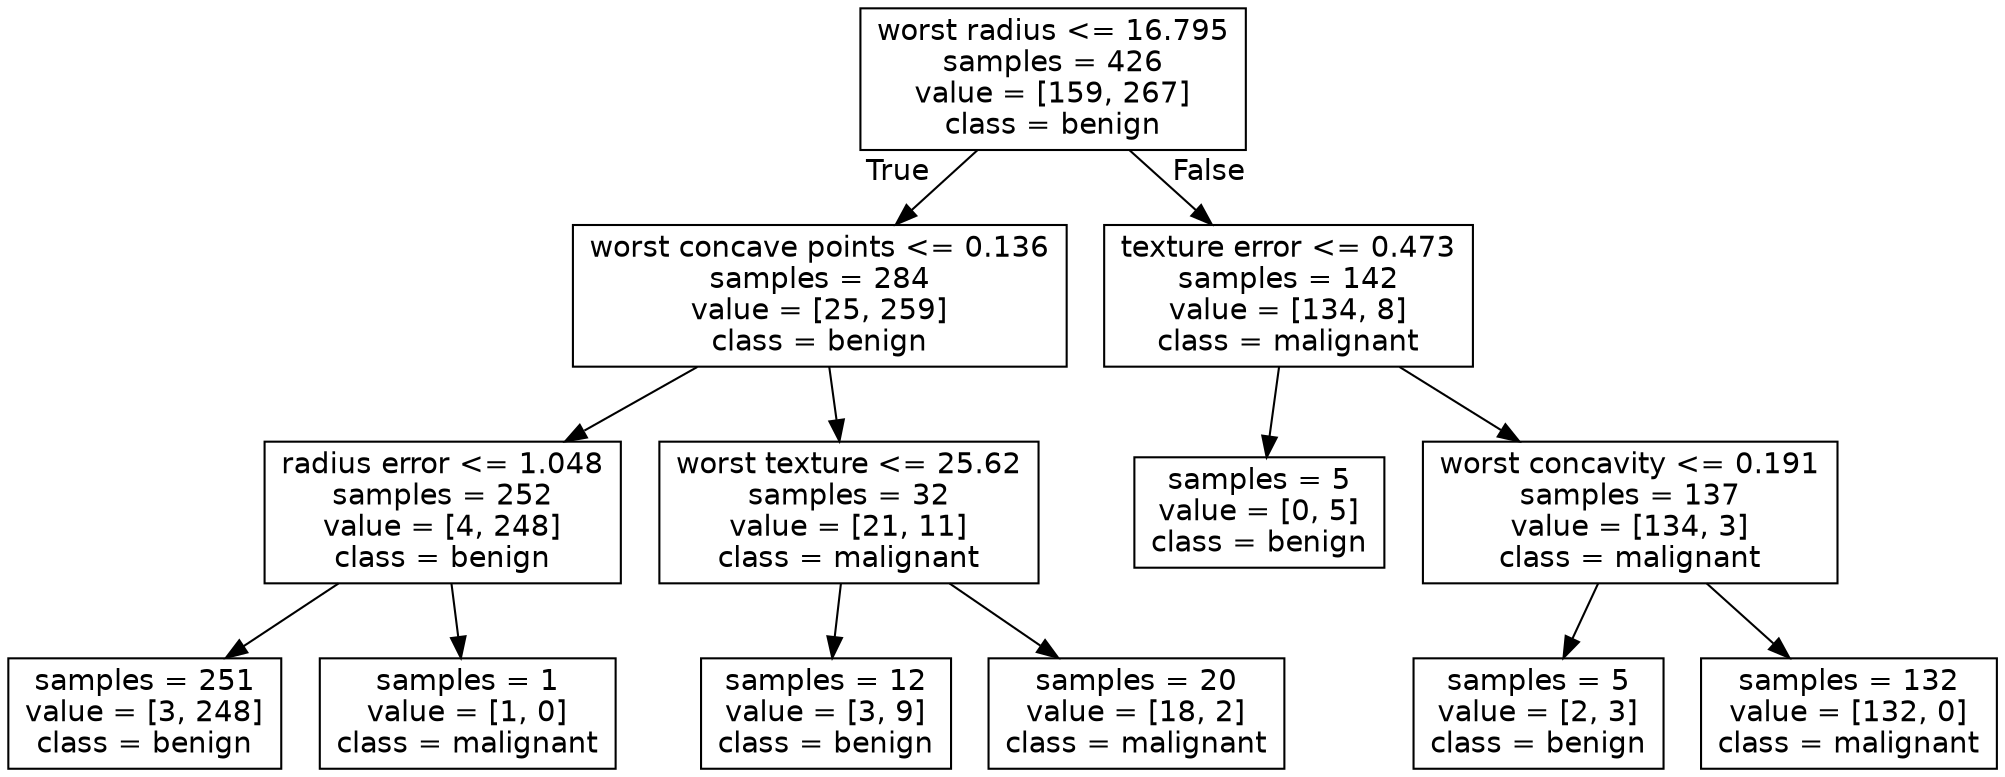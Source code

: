 digraph Tree {
node [shape=box, fontname="helvetica"] ;
edge [fontname="helvetica"] ;
0 [label="worst radius <= 16.795\nsamples = 426\nvalue = [159, 267]\nclass = benign"] ;
1 [label="worst concave points <= 0.136\nsamples = 284\nvalue = [25, 259]\nclass = benign"] ;
0 -> 1 [labeldistance=2.5, labelangle=45, headlabel="True"] ;
2 [label="radius error <= 1.048\nsamples = 252\nvalue = [4, 248]\nclass = benign"] ;
1 -> 2 ;
3 [label="samples = 251\nvalue = [3, 248]\nclass = benign"] ;
2 -> 3 ;
4 [label="samples = 1\nvalue = [1, 0]\nclass = malignant"] ;
2 -> 4 ;
5 [label="worst texture <= 25.62\nsamples = 32\nvalue = [21, 11]\nclass = malignant"] ;
1 -> 5 ;
6 [label="samples = 12\nvalue = [3, 9]\nclass = benign"] ;
5 -> 6 ;
7 [label="samples = 20\nvalue = [18, 2]\nclass = malignant"] ;
5 -> 7 ;
8 [label="texture error <= 0.473\nsamples = 142\nvalue = [134, 8]\nclass = malignant"] ;
0 -> 8 [labeldistance=2.5, labelangle=-45, headlabel="False"] ;
9 [label="samples = 5\nvalue = [0, 5]\nclass = benign"] ;
8 -> 9 ;
10 [label="worst concavity <= 0.191\nsamples = 137\nvalue = [134, 3]\nclass = malignant"] ;
8 -> 10 ;
11 [label="samples = 5\nvalue = [2, 3]\nclass = benign"] ;
10 -> 11 ;
12 [label="samples = 132\nvalue = [132, 0]\nclass = malignant"] ;
10 -> 12 ;
}